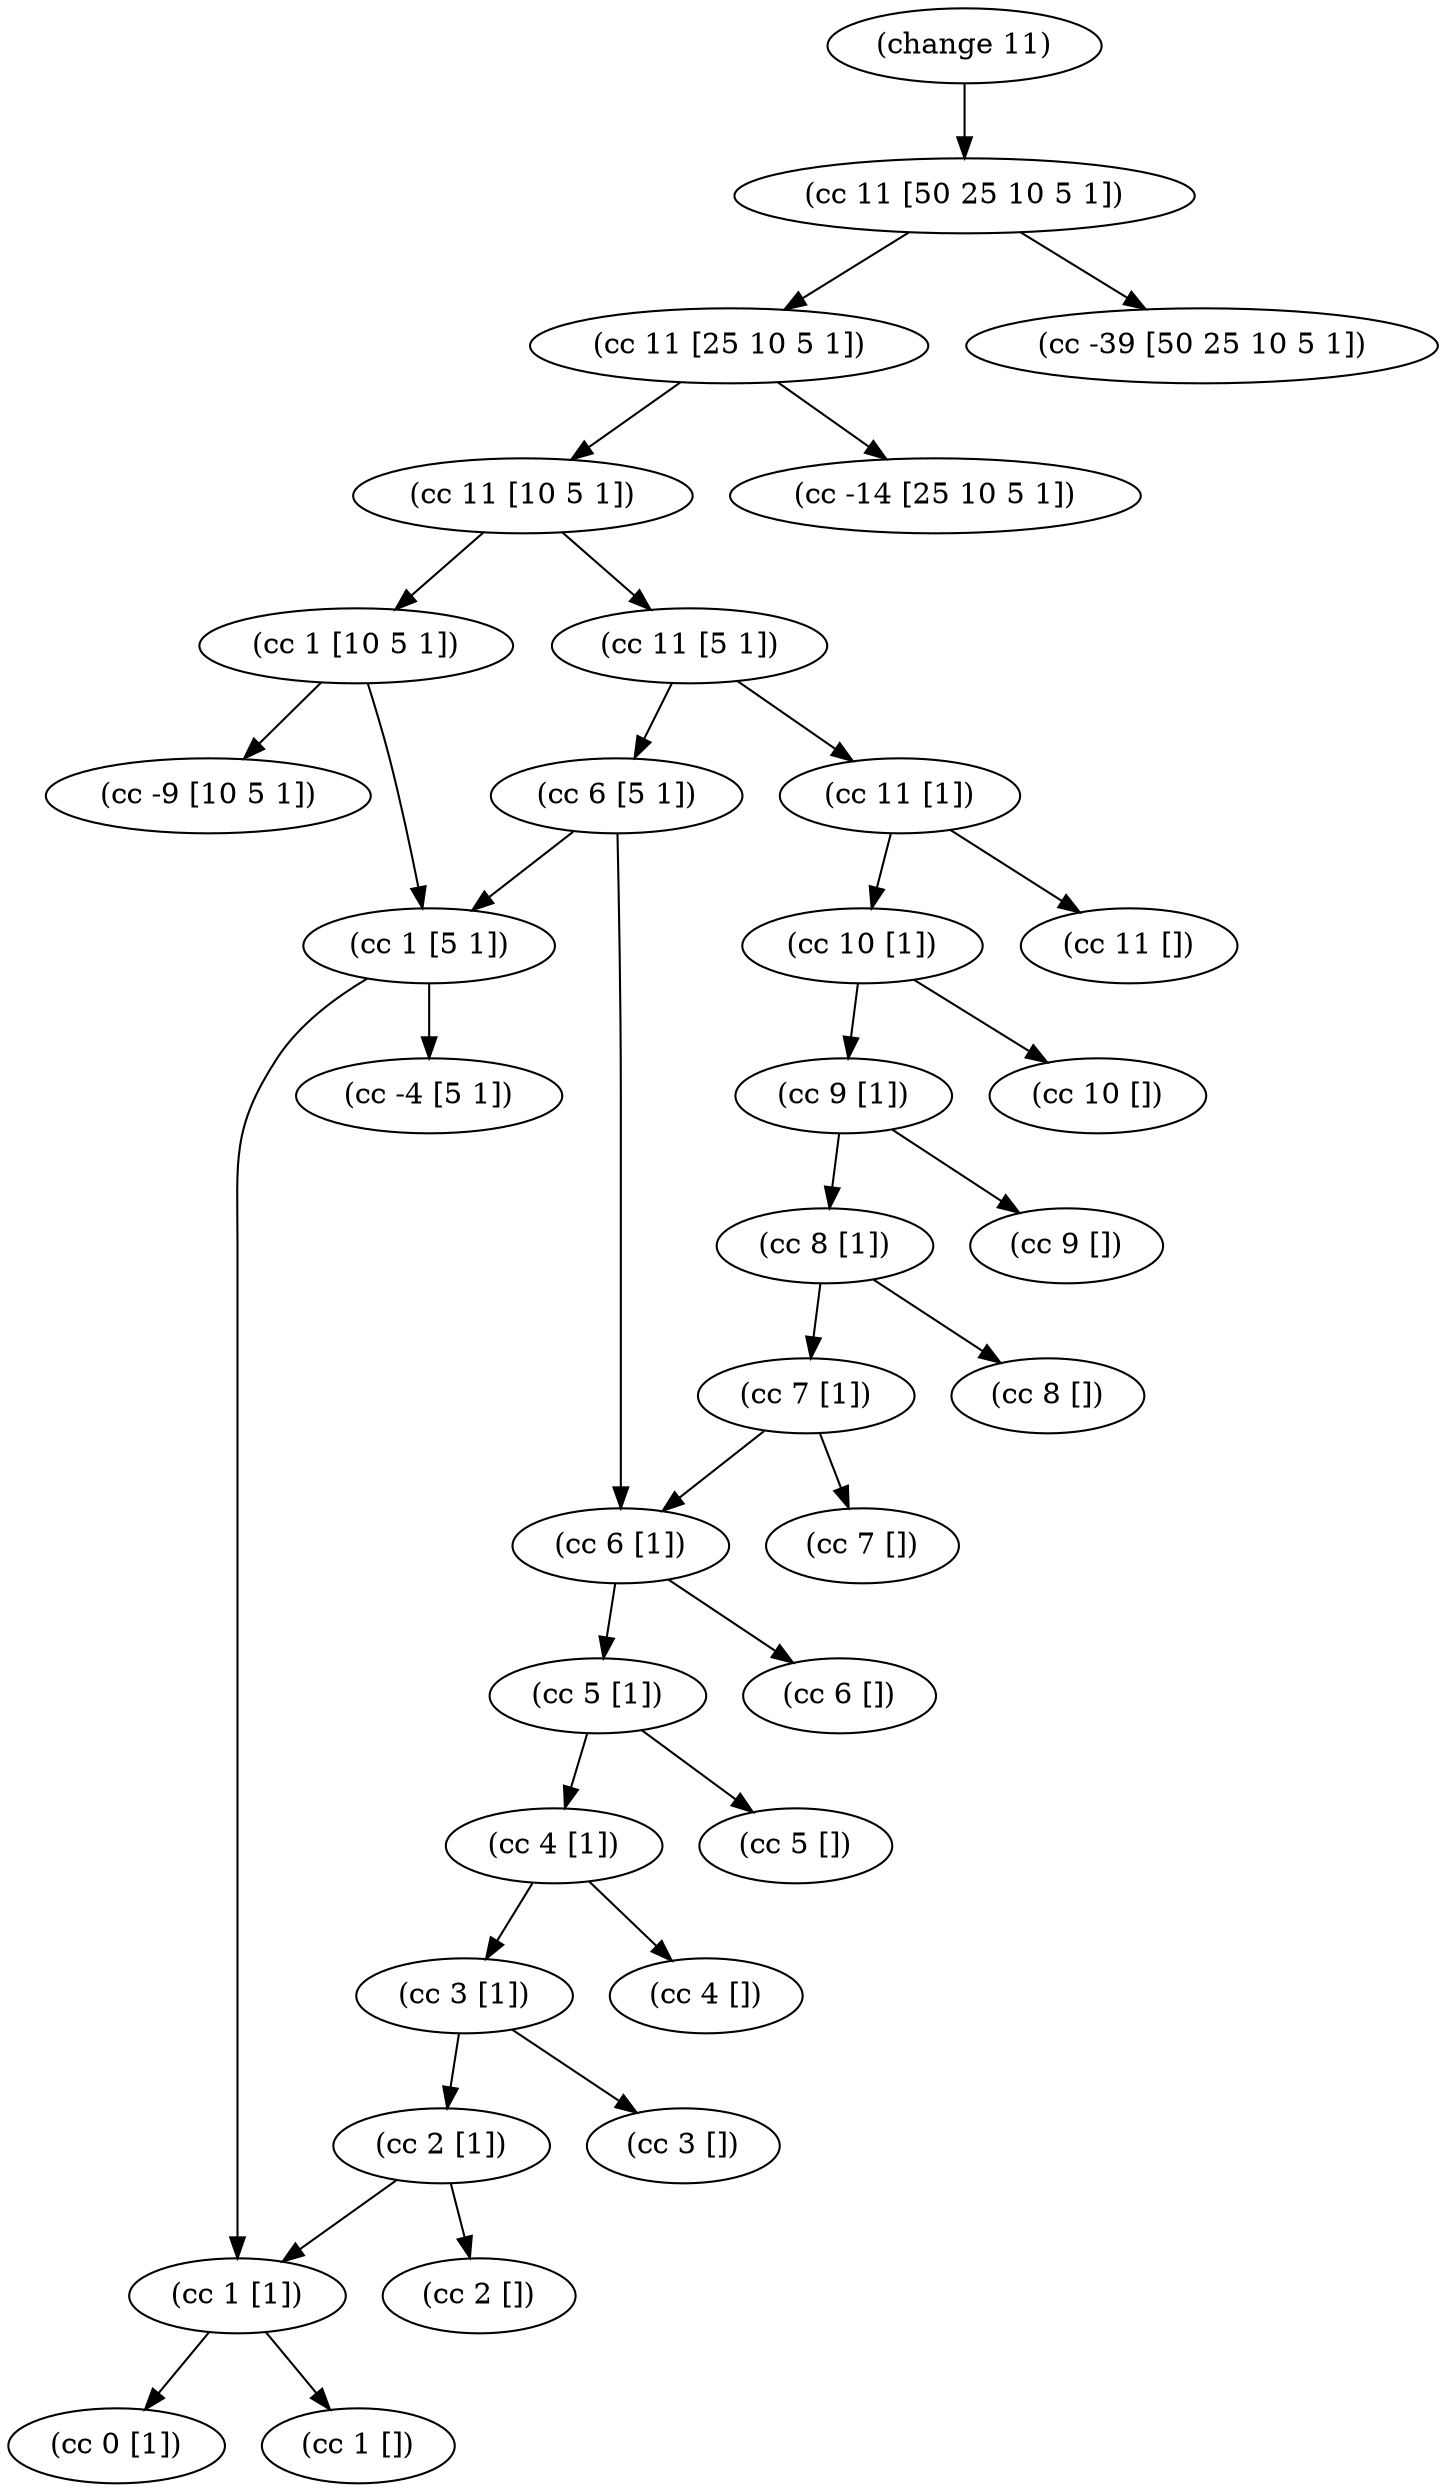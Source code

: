 digraph {
    "(cc 1 [10 5 1])" -> "(cc -9 [10 5 1])";
    "(cc 1 [10 5 1])" -> "(cc 1 [5 1])";
    "(cc 1 [1])" -> "(cc 0 [1])";
    "(cc 1 [1])" -> "(cc 1 [])";
    "(cc 1 [5 1])" -> "(cc -4 [5 1])";
    "(cc 1 [5 1])" -> "(cc 1 [1])";
    "(cc 10 [1])" -> "(cc 10 [])";
    "(cc 10 [1])" -> "(cc 9 [1])";
    "(cc 11 [10 5 1])" -> "(cc 1 [10 5 1])";
    "(cc 11 [10 5 1])" -> "(cc 11 [5 1])";
    "(cc 11 [1])" -> "(cc 10 [1])";
    "(cc 11 [1])" -> "(cc 11 [])";
    "(cc 11 [25 10 5 1])" -> "(cc -14 [25 10 5 1])";
    "(cc 11 [25 10 5 1])" -> "(cc 11 [10 5 1])";
    "(cc 11 [5 1])" -> "(cc 11 [1])";
    "(cc 11 [5 1])" -> "(cc 6 [5 1])";
    "(cc 11 [50 25 10 5 1])" -> "(cc -39 [50 25 10 5 1])";
    "(cc 11 [50 25 10 5 1])" -> "(cc 11 [25 10 5 1])";
    "(cc 2 [1])" -> "(cc 1 [1])";
    "(cc 2 [1])" -> "(cc 2 [])";
    "(cc 3 [1])" -> "(cc 2 [1])";
    "(cc 3 [1])" -> "(cc 3 [])";
    "(cc 4 [1])" -> "(cc 3 [1])";
    "(cc 4 [1])" -> "(cc 4 [])";
    "(cc 5 [1])" -> "(cc 4 [1])";
    "(cc 5 [1])" -> "(cc 5 [])";
    "(cc 6 [1])" -> "(cc 5 [1])";
    "(cc 6 [1])" -> "(cc 6 [])";
    "(cc 6 [5 1])" -> "(cc 1 [5 1])";
    "(cc 6 [5 1])" -> "(cc 6 [1])";
    "(cc 7 [1])" -> "(cc 6 [1])";
    "(cc 7 [1])" -> "(cc 7 [])";
    "(cc 8 [1])" -> "(cc 7 [1])";
    "(cc 8 [1])" -> "(cc 8 [])";
    "(cc 9 [1])" -> "(cc 8 [1])";
    "(cc 9 [1])" -> "(cc 9 [])";
    "(change 11)" -> "(cc 11 [50 25 10 5 1])";
}
